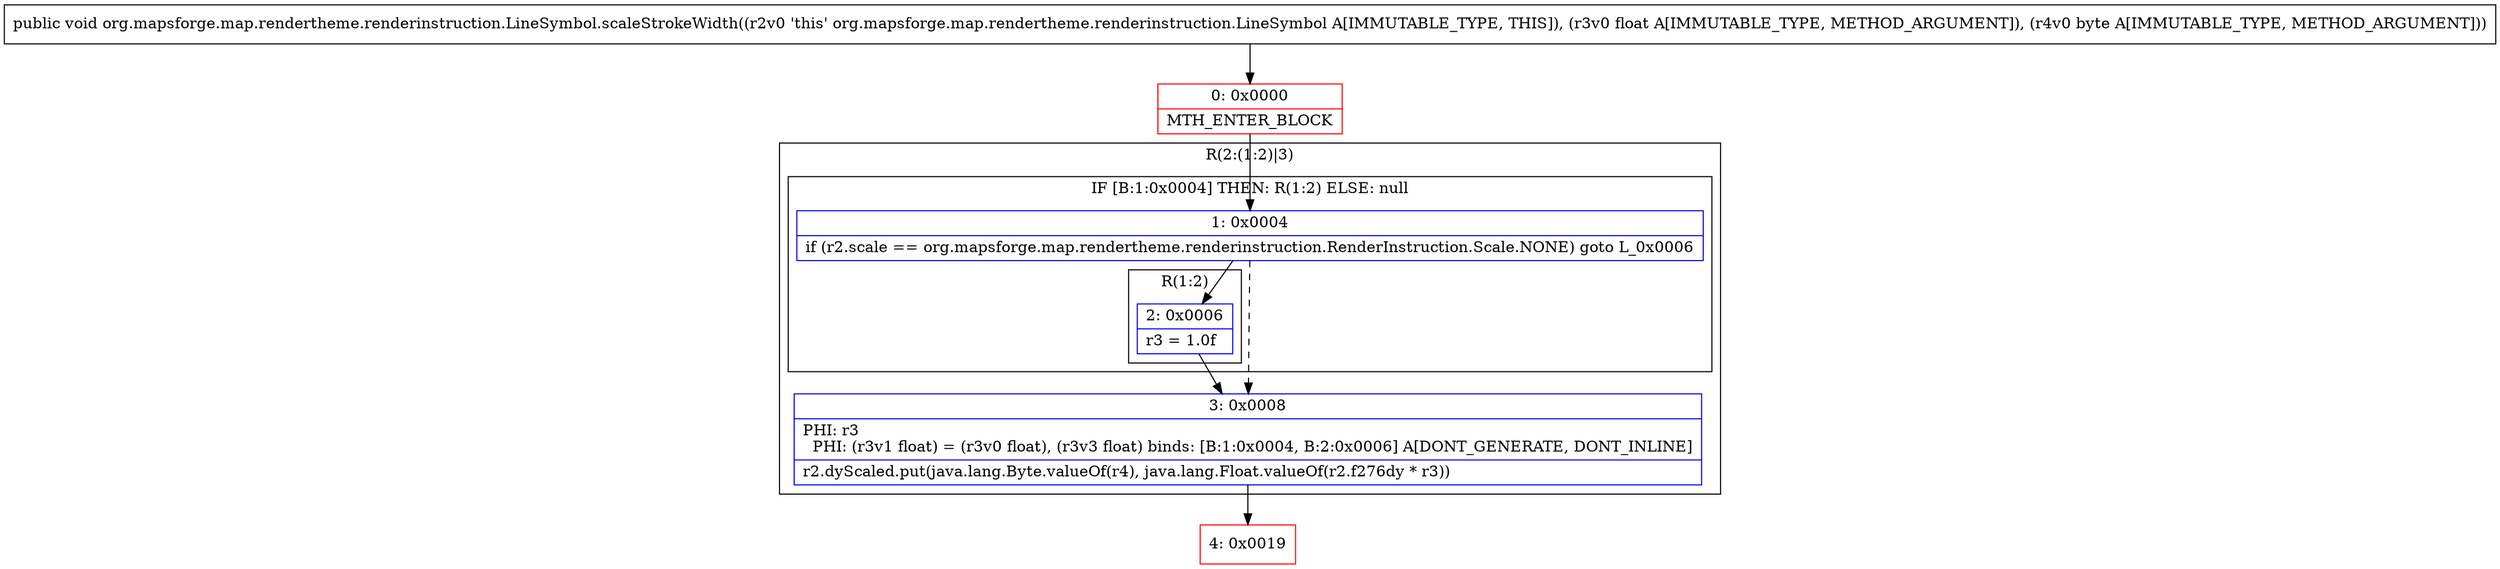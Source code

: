 digraph "CFG fororg.mapsforge.map.rendertheme.renderinstruction.LineSymbol.scaleStrokeWidth(FB)V" {
subgraph cluster_Region_1823865764 {
label = "R(2:(1:2)|3)";
node [shape=record,color=blue];
subgraph cluster_IfRegion_232479052 {
label = "IF [B:1:0x0004] THEN: R(1:2) ELSE: null";
node [shape=record,color=blue];
Node_1 [shape=record,label="{1\:\ 0x0004|if (r2.scale == org.mapsforge.map.rendertheme.renderinstruction.RenderInstruction.Scale.NONE) goto L_0x0006\l}"];
subgraph cluster_Region_1538799231 {
label = "R(1:2)";
node [shape=record,color=blue];
Node_2 [shape=record,label="{2\:\ 0x0006|r3 = 1.0f\l}"];
}
}
Node_3 [shape=record,label="{3\:\ 0x0008|PHI: r3 \l  PHI: (r3v1 float) = (r3v0 float), (r3v3 float) binds: [B:1:0x0004, B:2:0x0006] A[DONT_GENERATE, DONT_INLINE]\l|r2.dyScaled.put(java.lang.Byte.valueOf(r4), java.lang.Float.valueOf(r2.f276dy * r3))\l}"];
}
Node_0 [shape=record,color=red,label="{0\:\ 0x0000|MTH_ENTER_BLOCK\l}"];
Node_4 [shape=record,color=red,label="{4\:\ 0x0019}"];
MethodNode[shape=record,label="{public void org.mapsforge.map.rendertheme.renderinstruction.LineSymbol.scaleStrokeWidth((r2v0 'this' org.mapsforge.map.rendertheme.renderinstruction.LineSymbol A[IMMUTABLE_TYPE, THIS]), (r3v0 float A[IMMUTABLE_TYPE, METHOD_ARGUMENT]), (r4v0 byte A[IMMUTABLE_TYPE, METHOD_ARGUMENT])) }"];
MethodNode -> Node_0;
Node_1 -> Node_2;
Node_1 -> Node_3[style=dashed];
Node_2 -> Node_3;
Node_3 -> Node_4;
Node_0 -> Node_1;
}

